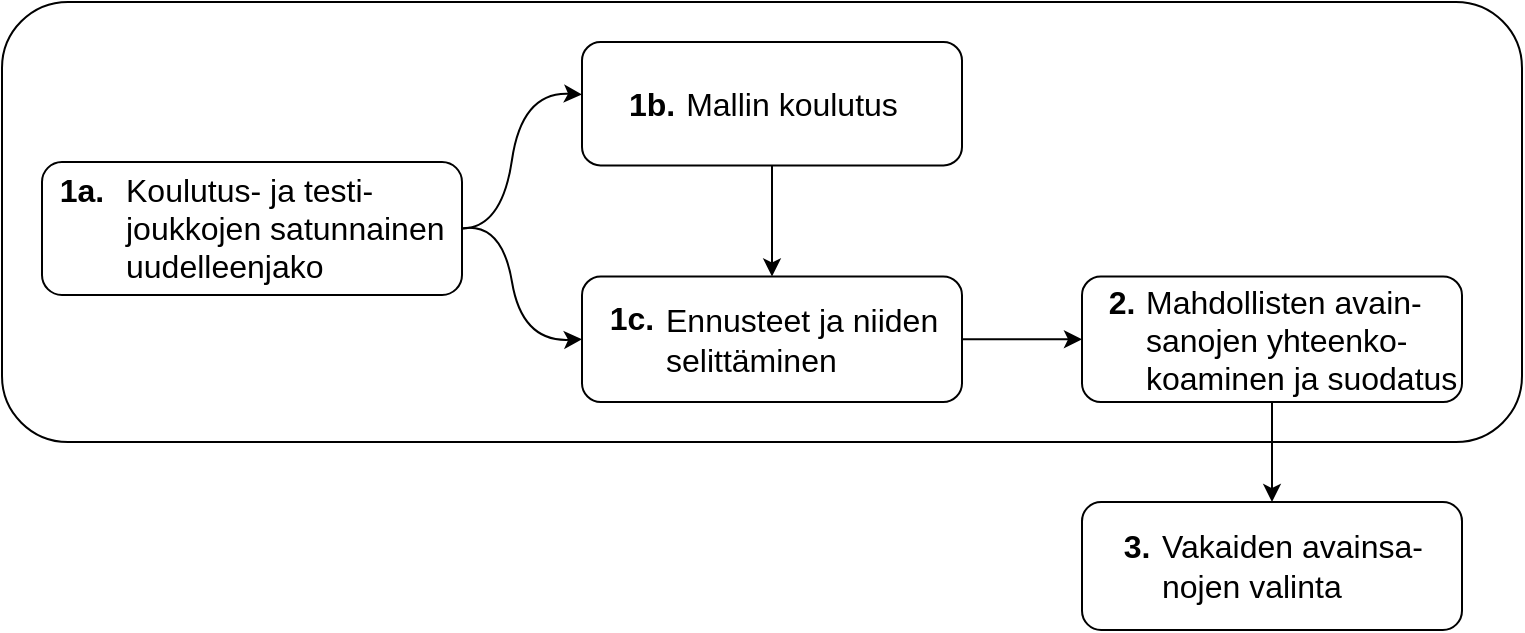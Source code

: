 <mxfile version="20.8.13" type="github">
  <diagram name="Sivu-1" id="2Eu6WwTexLYWZvn8UhFr">
    <mxGraphModel dx="1687" dy="920" grid="1" gridSize="10" guides="1" tooltips="1" connect="1" arrows="1" fold="1" page="1" pageScale="1" pageWidth="827" pageHeight="1169" math="0" shadow="0">
      <root>
        <mxCell id="0" />
        <mxCell id="1" parent="0" />
        <mxCell id="n3FAYLeEwwVxHscSPBpA-1" value="" style="rounded=1;whiteSpace=wrap;html=1;fillColor=none;container=0;" vertex="1" parent="1">
          <mxGeometry x="40" y="80" width="760" height="220" as="geometry" />
        </mxCell>
        <mxCell id="n3FAYLeEwwVxHscSPBpA-2" value="" style="rounded=1;whiteSpace=wrap;html=1;container=0;" vertex="1" parent="1">
          <mxGeometry x="60" y="160" width="210" height="66.5" as="geometry" />
        </mxCell>
        <mxCell id="n3FAYLeEwwVxHscSPBpA-3" value="" style="rounded=1;whiteSpace=wrap;html=1;container=0;" vertex="1" parent="1">
          <mxGeometry x="330" y="100" width="190" height="61.75" as="geometry" />
        </mxCell>
        <mxCell id="n3FAYLeEwwVxHscSPBpA-4" value="" style="rounded=1;whiteSpace=wrap;html=1;container=0;" vertex="1" parent="1">
          <mxGeometry x="330" y="217.25" width="190" height="62.75" as="geometry" />
        </mxCell>
        <mxCell id="n3FAYLeEwwVxHscSPBpA-8" style="edgeStyle=orthogonalEdgeStyle;rounded=0;orthogonalLoop=1;jettySize=auto;html=1;exitX=0.5;exitY=1;exitDx=0;exitDy=0;entryX=0.5;entryY=0;entryDx=0;entryDy=0;" edge="1" parent="1" source="n3FAYLeEwwVxHscSPBpA-3" target="n3FAYLeEwwVxHscSPBpA-4">
          <mxGeometry relative="1" as="geometry" />
        </mxCell>
        <mxCell id="n3FAYLeEwwVxHscSPBpA-5" value="" style="rounded=1;whiteSpace=wrap;html=1;container=0;" vertex="1" parent="1">
          <mxGeometry x="580" y="217.25" width="190" height="62.75" as="geometry" />
        </mxCell>
        <mxCell id="n3FAYLeEwwVxHscSPBpA-9" style="edgeStyle=orthogonalEdgeStyle;rounded=0;orthogonalLoop=1;jettySize=auto;html=1;exitX=1;exitY=0.5;exitDx=0;exitDy=0;entryX=0;entryY=0.5;entryDx=0;entryDy=0;" edge="1" parent="1" source="n3FAYLeEwwVxHscSPBpA-4" target="n3FAYLeEwwVxHscSPBpA-5">
          <mxGeometry relative="1" as="geometry" />
        </mxCell>
        <mxCell id="n3FAYLeEwwVxHscSPBpA-6" value="" style="curved=1;endArrow=classic;html=1;rounded=0;exitX=1;exitY=0.5;exitDx=0;exitDy=0;" edge="1" parent="1" source="n3FAYLeEwwVxHscSPBpA-2" target="n3FAYLeEwwVxHscSPBpA-3">
          <mxGeometry width="50" height="50" relative="1" as="geometry">
            <mxPoint x="260" y="190" as="sourcePoint" />
            <mxPoint x="550" y="152.5" as="targetPoint" />
            <Array as="points">
              <mxPoint x="290" y="193" />
              <mxPoint x="300" y="124.75" />
            </Array>
          </mxGeometry>
        </mxCell>
        <mxCell id="n3FAYLeEwwVxHscSPBpA-7" value="" style="curved=1;endArrow=classic;html=1;rounded=0;exitX=1;exitY=0.5;exitDx=0;exitDy=0;entryX=0;entryY=0.5;entryDx=0;entryDy=0;" edge="1" parent="1" source="n3FAYLeEwwVxHscSPBpA-2" target="n3FAYLeEwwVxHscSPBpA-4">
          <mxGeometry width="50" height="50" relative="1" as="geometry">
            <mxPoint x="240" y="319" as="sourcePoint" />
            <mxPoint x="340" y="254.25" as="targetPoint" />
            <Array as="points">
              <mxPoint x="290" y="190" />
              <mxPoint x="300" y="250" />
            </Array>
          </mxGeometry>
        </mxCell>
        <mxCell id="n3FAYLeEwwVxHscSPBpA-10" value="" style="rounded=1;whiteSpace=wrap;html=1;container=0;" vertex="1" parent="1">
          <mxGeometry x="580" y="330" width="190" height="64" as="geometry" />
        </mxCell>
        <mxCell id="n3FAYLeEwwVxHscSPBpA-11" style="edgeStyle=orthogonalEdgeStyle;rounded=0;orthogonalLoop=1;jettySize=auto;html=1;exitX=0.5;exitY=1;exitDx=0;exitDy=0;entryX=0.5;entryY=0;entryDx=0;entryDy=0;" edge="1" parent="1" source="n3FAYLeEwwVxHscSPBpA-5" target="n3FAYLeEwwVxHscSPBpA-10">
          <mxGeometry relative="1" as="geometry" />
        </mxCell>
        <mxCell id="n3FAYLeEwwVxHscSPBpA-13" value="&lt;div style=&quot;font-size: 15px;&quot; align=&quot;left&quot;&gt;&lt;font style=&quot;font-size: 15px;&quot;&gt;&lt;font style=&quot;font-size: 15px;&quot;&gt;&lt;font style=&quot;font-size: 15px;&quot;&gt;&lt;font style=&quot;font-size: 16px;&quot;&gt;Koulutus- ja testi- joukkojen satunnainen uudelleenjako&lt;/font&gt;&lt;/font&gt;&lt;/font&gt;&lt;/font&gt;&lt;/div&gt;" style="text;html=1;strokeColor=none;fillColor=none;align=left;verticalAlign=middle;whiteSpace=wrap;rounded=0;strokeWidth=3;container=0;" vertex="1" parent="1">
          <mxGeometry x="100" y="179.37" width="170" height="27.75" as="geometry" />
        </mxCell>
        <mxCell id="n3FAYLeEwwVxHscSPBpA-15" value="&lt;font style=&quot;font-size: 15px;&quot;&gt;&lt;b&gt;&lt;font style=&quot;font-size: 15px;&quot;&gt;&lt;font style=&quot;font-size: 16px;&quot;&gt;1a.&lt;/font&gt;&lt;/font&gt;&lt;/b&gt;&lt;/font&gt;" style="text;html=1;strokeColor=none;fillColor=none;align=center;verticalAlign=middle;whiteSpace=wrap;rounded=0;fontSize=12;container=0;" vertex="1" parent="1">
          <mxGeometry x="50" y="160" width="60" height="28.25" as="geometry" />
        </mxCell>
        <mxCell id="n3FAYLeEwwVxHscSPBpA-16" value="&lt;font style=&quot;font-size: 16px;&quot;&gt;&lt;b style=&quot;font-size: 16px;&quot;&gt;&lt;font style=&quot;font-size: 16px;&quot;&gt;1b.&lt;/font&gt;&lt;/b&gt;&lt;/font&gt;" style="text;html=1;strokeColor=none;fillColor=none;align=center;verticalAlign=middle;whiteSpace=wrap;rounded=0;fontSize=16;container=0;" vertex="1" parent="1">
          <mxGeometry x="340" y="115.87" width="50" height="30" as="geometry" />
        </mxCell>
        <mxCell id="n3FAYLeEwwVxHscSPBpA-17" value="&lt;font style=&quot;font-size: 15px;&quot;&gt;&lt;b&gt;&lt;font style=&quot;font-size: 15px;&quot;&gt;&lt;font style=&quot;font-size: 16px;&quot;&gt;1c.&lt;/font&gt;&lt;/font&gt;&lt;/b&gt;&lt;/font&gt;" style="text;html=1;strokeColor=none;fillColor=none;align=center;verticalAlign=middle;whiteSpace=wrap;rounded=0;fontSize=12;container=0;" vertex="1" parent="1">
          <mxGeometry x="330" y="226.5" width="50" height="23.63" as="geometry" />
        </mxCell>
        <mxCell id="n3FAYLeEwwVxHscSPBpA-18" value="&lt;font style=&quot;font-size: 15px;&quot;&gt;&lt;b&gt;&lt;font style=&quot;font-size: 15px;&quot;&gt;&lt;font style=&quot;font-size: 16px;&quot;&gt;2.&lt;/font&gt;&lt;/font&gt;&lt;/b&gt;&lt;/font&gt;" style="text;html=1;strokeColor=none;fillColor=none;align=center;verticalAlign=middle;whiteSpace=wrap;rounded=0;fontSize=12;strokeWidth=1;container=0;" vertex="1" parent="1">
          <mxGeometry x="575" y="220" width="50" height="20" as="geometry" />
        </mxCell>
        <mxCell id="n3FAYLeEwwVxHscSPBpA-20" value="&lt;font style=&quot;font-size: 15px;&quot;&gt;&lt;b&gt;&lt;font style=&quot;font-size: 15px;&quot;&gt;&lt;font style=&quot;font-size: 16px;&quot;&gt;3.&lt;/font&gt;&lt;/font&gt;&lt;/b&gt;&lt;/font&gt;" style="text;html=1;strokeColor=none;fillColor=none;align=center;verticalAlign=middle;whiteSpace=wrap;rounded=0;fontSize=12;container=0;" vertex="1" parent="1">
          <mxGeometry x="575" y="347" width="65" height="10" as="geometry" />
        </mxCell>
        <mxCell id="n3FAYLeEwwVxHscSPBpA-22" value="&lt;font style=&quot;font-size: 15px;&quot;&gt;&lt;font style=&quot;font-size: 16px;&quot;&gt;Mallin koulutus&lt;/font&gt;&lt;/font&gt;" style="text;html=1;strokeColor=none;fillColor=none;align=center;verticalAlign=middle;whiteSpace=wrap;rounded=0;fontSize=14;container=0;" vertex="1" parent="1">
          <mxGeometry x="370" y="115.87" width="130" height="30" as="geometry" />
        </mxCell>
        <mxCell id="n3FAYLeEwwVxHscSPBpA-23" value="&lt;div style=&quot;font-size: 15px;&quot; align=&quot;left&quot;&gt;&lt;font style=&quot;font-size: 15px;&quot;&gt;&lt;font style=&quot;font-size: 16px;&quot;&gt;Ennusteet ja niiden selittäminen&lt;/font&gt;&lt;/font&gt;&lt;/div&gt;" style="text;html=1;strokeColor=none;fillColor=none;align=left;verticalAlign=middle;whiteSpace=wrap;rounded=0;fontSize=14;container=0;" vertex="1" parent="1">
          <mxGeometry x="370" y="233.63" width="146" height="30" as="geometry" />
        </mxCell>
        <mxCell id="n3FAYLeEwwVxHscSPBpA-24" value="&lt;div style=&quot;font-size: 15px;&quot; align=&quot;left&quot;&gt;&lt;font style=&quot;font-size: 15px;&quot;&gt;&lt;font style=&quot;font-size: 16px;&quot;&gt;Mahdollisten avain- sanojen yhteenko- koaminen ja suodatus&lt;/font&gt;&lt;/font&gt;&lt;/div&gt;" style="text;html=1;strokeColor=none;fillColor=none;align=left;verticalAlign=middle;whiteSpace=wrap;rounded=0;fontSize=14;container=0;" vertex="1" parent="1">
          <mxGeometry x="610" y="233.63" width="160" height="30" as="geometry" />
        </mxCell>
        <mxCell id="n3FAYLeEwwVxHscSPBpA-25" value="&lt;font style=&quot;font-size: 15px;&quot;&gt;&lt;font style=&quot;font-size: 16px;&quot;&gt;Vakaiden avainsa- nojen valinta&lt;/font&gt;&lt;/font&gt;" style="text;html=1;strokeColor=none;fillColor=none;align=left;verticalAlign=middle;whiteSpace=wrap;rounded=0;fontSize=14;container=0;" vertex="1" parent="1">
          <mxGeometry x="617.5" y="347" width="150" height="30" as="geometry" />
        </mxCell>
      </root>
    </mxGraphModel>
  </diagram>
</mxfile>
